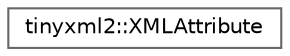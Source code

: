 digraph "Representação gráfica da hiearquia da classe"
{
 // LATEX_PDF_SIZE
  bgcolor="transparent";
  edge [fontname=Helvetica,fontsize=10,labelfontname=Helvetica,labelfontsize=10];
  node [fontname=Helvetica,fontsize=10,shape=box,height=0.2,width=0.4];
  rankdir="LR";
  Node0 [id="Node000000",label="tinyxml2::XMLAttribute",height=0.2,width=0.4,color="grey40", fillcolor="white", style="filled",URL="$classtinyxml2_1_1_x_m_l_attribute.html",tooltip=" "];
}

